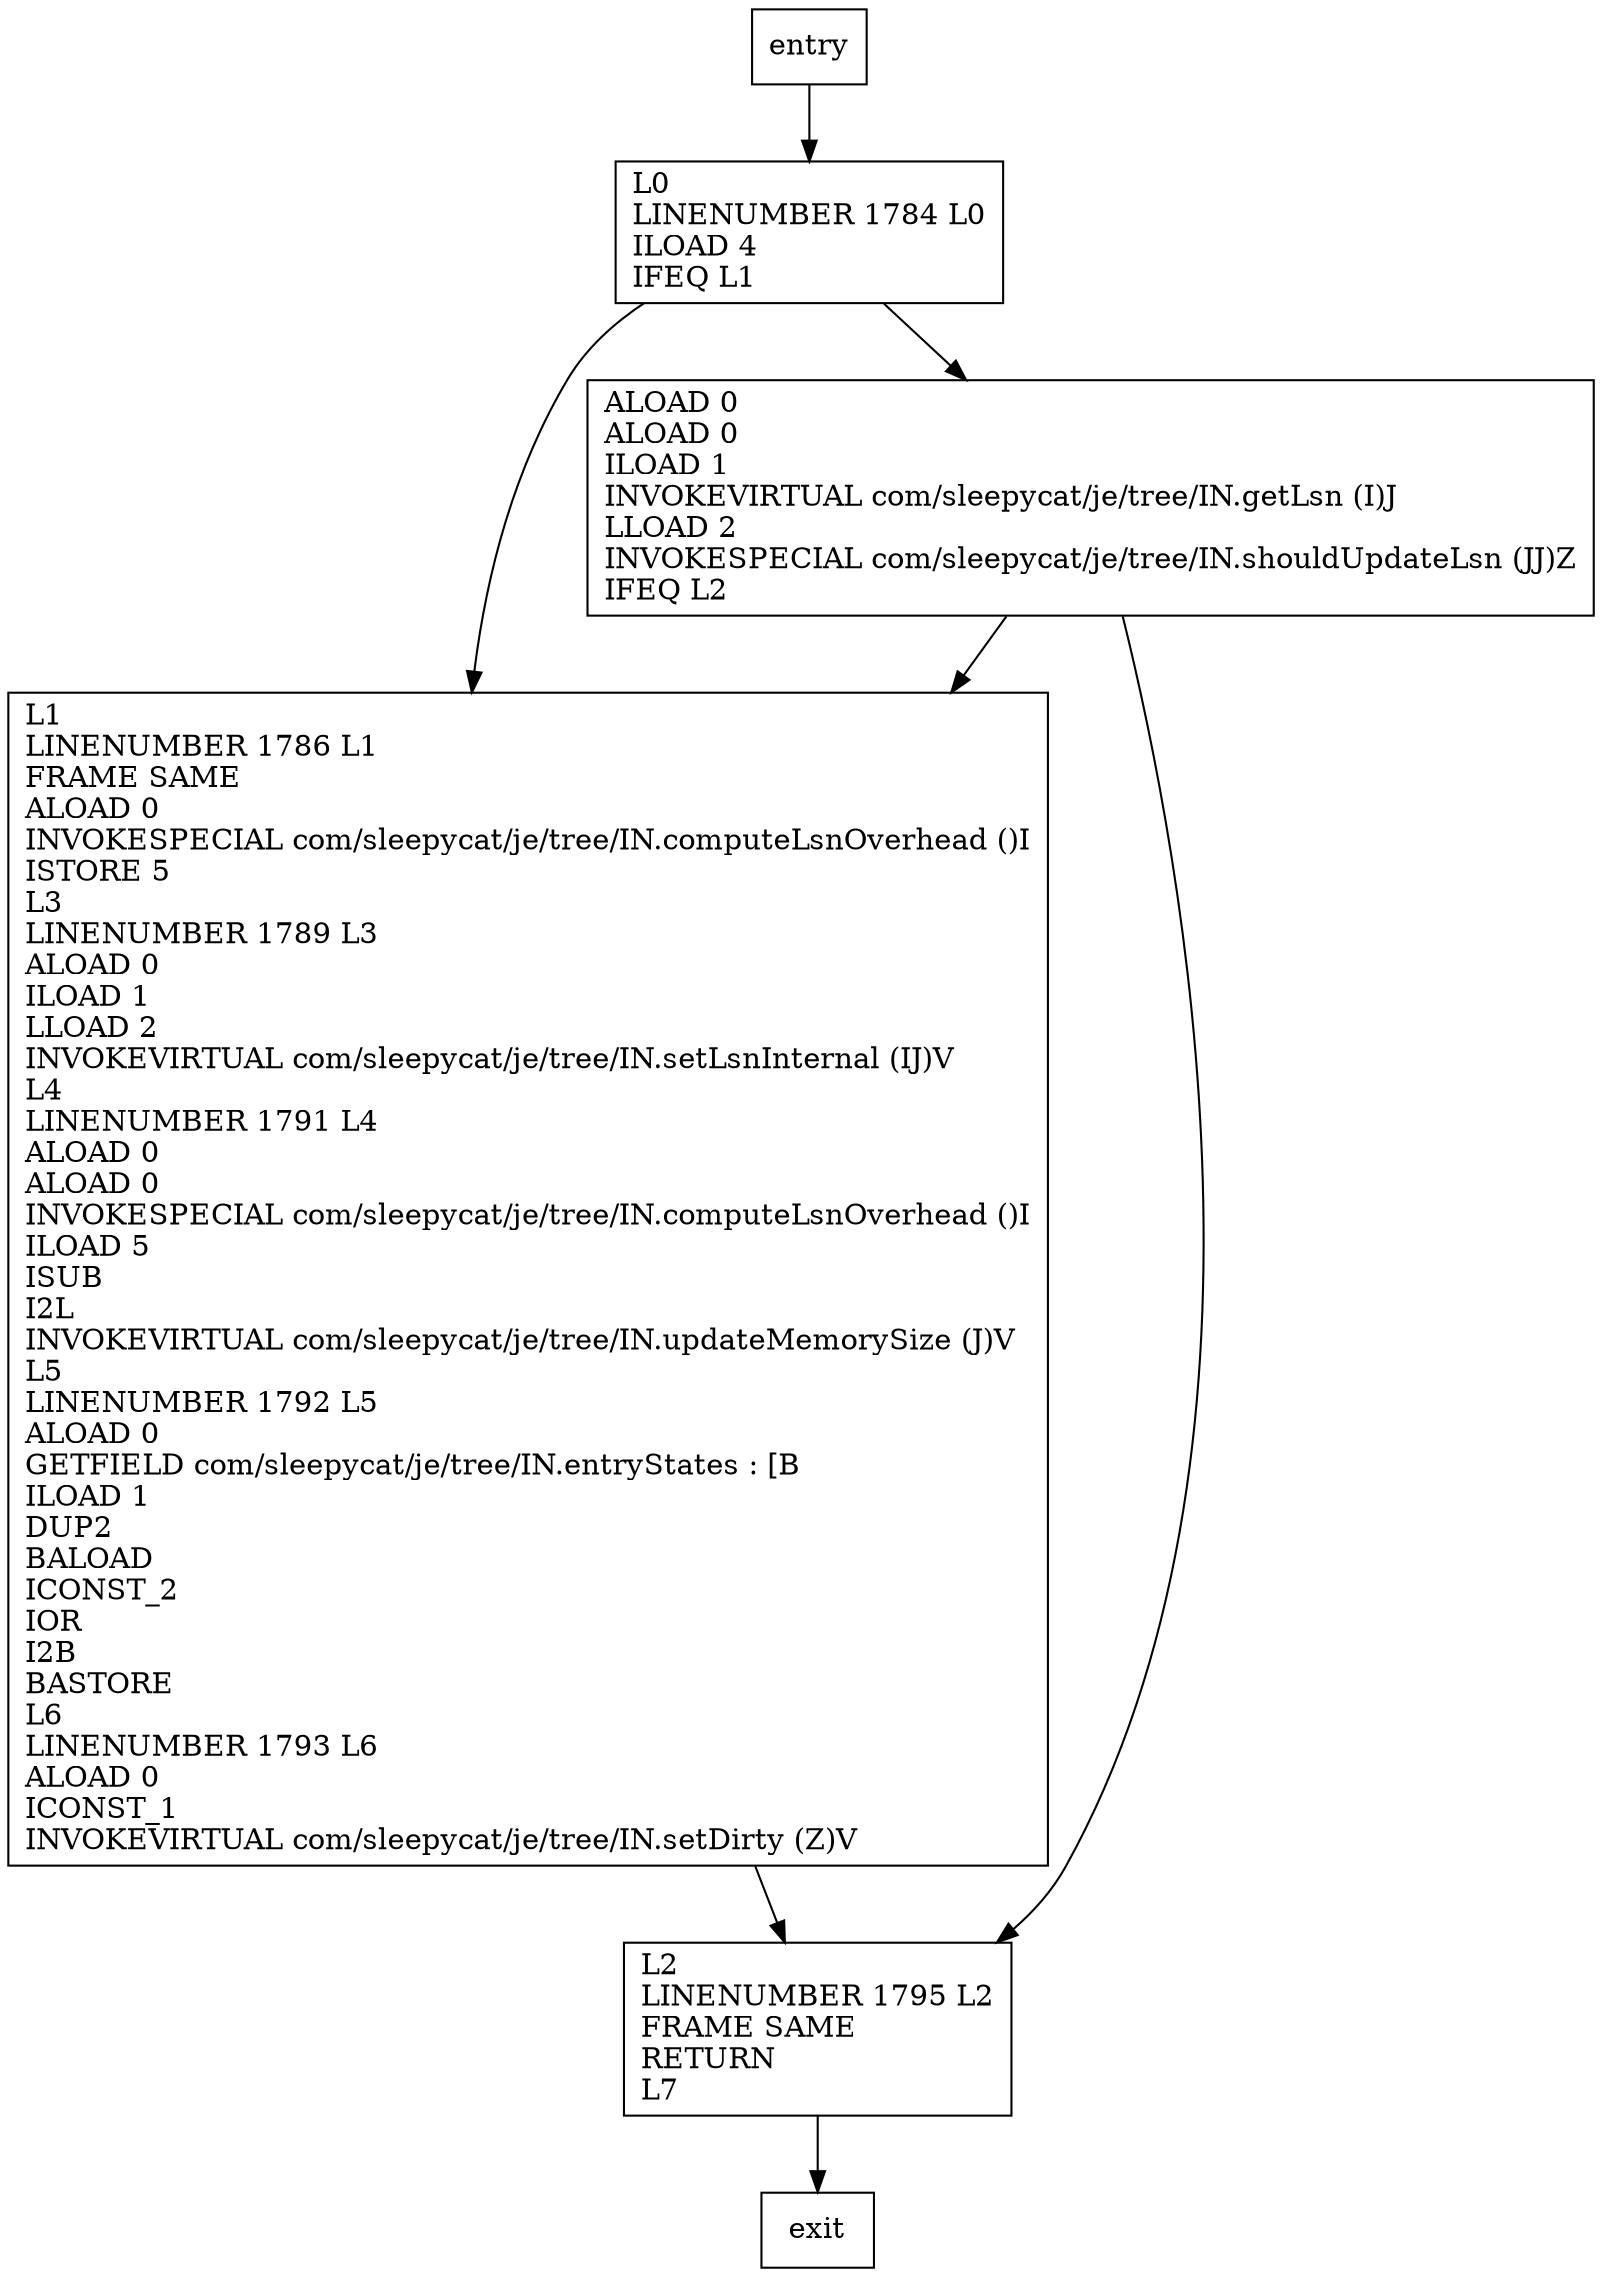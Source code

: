 digraph setLsn {
node [shape=record];
681418509 [label="L1\lLINENUMBER 1786 L1\lFRAME SAME\lALOAD 0\lINVOKESPECIAL com/sleepycat/je/tree/IN.computeLsnOverhead ()I\lISTORE 5\lL3\lLINENUMBER 1789 L3\lALOAD 0\lILOAD 1\lLLOAD 2\lINVOKEVIRTUAL com/sleepycat/je/tree/IN.setLsnInternal (IJ)V\lL4\lLINENUMBER 1791 L4\lALOAD 0\lALOAD 0\lINVOKESPECIAL com/sleepycat/je/tree/IN.computeLsnOverhead ()I\lILOAD 5\lISUB\lI2L\lINVOKEVIRTUAL com/sleepycat/je/tree/IN.updateMemorySize (J)V\lL5\lLINENUMBER 1792 L5\lALOAD 0\lGETFIELD com/sleepycat/je/tree/IN.entryStates : [B\lILOAD 1\lDUP2\lBALOAD\lICONST_2\lIOR\lI2B\lBASTORE\lL6\lLINENUMBER 1793 L6\lALOAD 0\lICONST_1\lINVOKEVIRTUAL com/sleepycat/je/tree/IN.setDirty (Z)V\l"];
153175845 [label="ALOAD 0\lALOAD 0\lILOAD 1\lINVOKEVIRTUAL com/sleepycat/je/tree/IN.getLsn (I)J\lLLOAD 2\lINVOKESPECIAL com/sleepycat/je/tree/IN.shouldUpdateLsn (JJ)Z\lIFEQ L2\l"];
967485403 [label="L2\lLINENUMBER 1795 L2\lFRAME SAME\lRETURN\lL7\l"];
70595120 [label="L0\lLINENUMBER 1784 L0\lILOAD 4\lIFEQ L1\l"];
entry;
exit;
entry -> 70595120;
681418509 -> 967485403;
153175845 -> 681418509;
153175845 -> 967485403;
967485403 -> exit;
70595120 -> 681418509;
70595120 -> 153175845;
}
